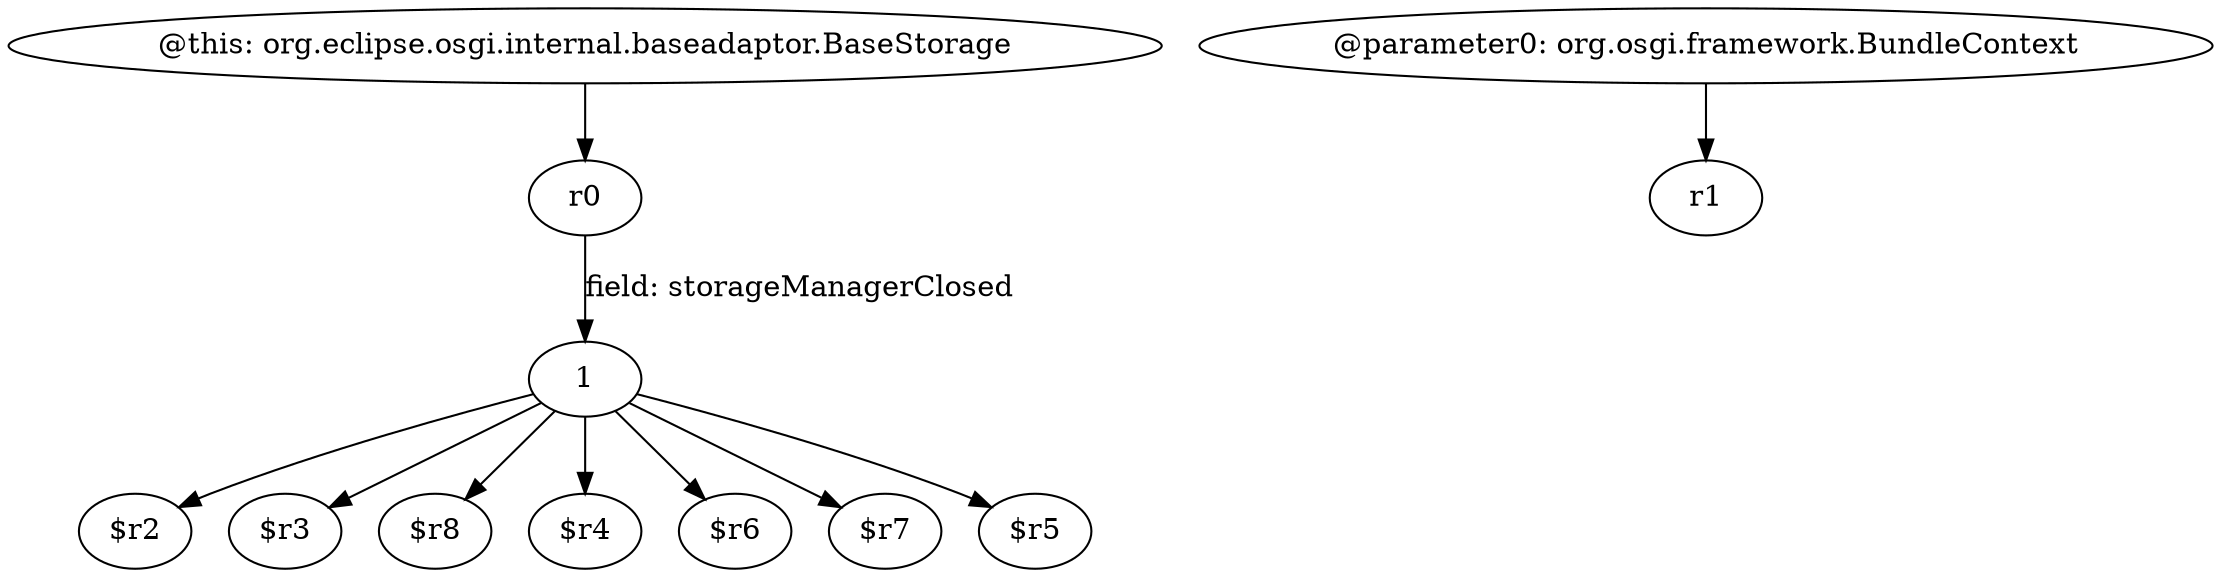 digraph g {
0[label="@this: org.eclipse.osgi.internal.baseadaptor.BaseStorage"]
1[label="r0"]
0->1[label=""]
2[label="1"]
3[label="$r2"]
2->3[label=""]
1->2[label="field: storageManagerClosed"]
4[label="$r3"]
2->4[label=""]
5[label="$r8"]
2->5[label=""]
6[label="$r4"]
2->6[label=""]
7[label="$r6"]
2->7[label=""]
8[label="$r7"]
2->8[label=""]
9[label="$r5"]
2->9[label=""]
10[label="@parameter0: org.osgi.framework.BundleContext"]
11[label="r1"]
10->11[label=""]
}